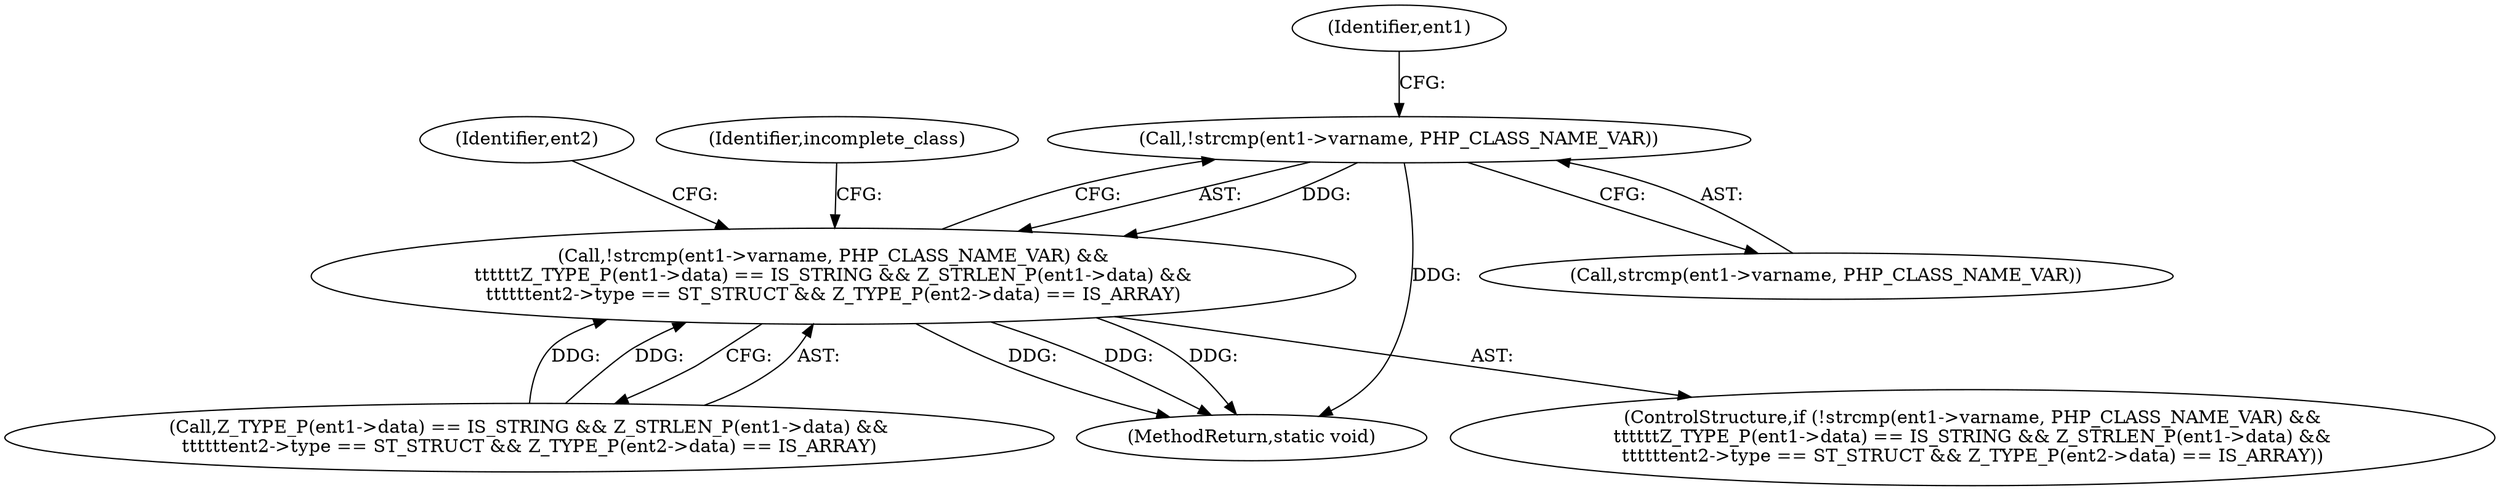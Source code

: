 digraph "0_php-src_6045de69c7dedcba3eadf7c4bba424b19c81d00d_0@API" {
"1000351" [label="(Call,!strcmp(ent1->varname, PHP_CLASS_NAME_VAR))"];
"1000350" [label="(Call,!strcmp(ent1->varname, PHP_CLASS_NAME_VAR) &&\n\t\t\t\t\t\tZ_TYPE_P(ent1->data) == IS_STRING && Z_STRLEN_P(ent1->data) &&\n\t\t\t\t\t\tent2->type == ST_STRUCT && Z_TYPE_P(ent2->data) == IS_ARRAY)"];
"1000352" [label="(Call,strcmp(ent1->varname, PHP_CLASS_NAME_VAR))"];
"1000357" [label="(Call,Z_TYPE_P(ent1->data) == IS_STRING && Z_STRLEN_P(ent1->data) &&\n\t\t\t\t\t\tent2->type == ST_STRUCT && Z_TYPE_P(ent2->data) == IS_ARRAY)"];
"1000350" [label="(Call,!strcmp(ent1->varname, PHP_CLASS_NAME_VAR) &&\n\t\t\t\t\t\tZ_TYPE_P(ent1->data) == IS_STRING && Z_STRLEN_P(ent1->data) &&\n\t\t\t\t\t\tent2->type == ST_STRUCT && Z_TYPE_P(ent2->data) == IS_ARRAY)"];
"1000361" [label="(Identifier,ent1)"];
"1000485" [label="(Identifier,ent2)"];
"1000384" [label="(Identifier,incomplete_class)"];
"1000351" [label="(Call,!strcmp(ent1->varname, PHP_CLASS_NAME_VAR))"];
"1000603" [label="(MethodReturn,static void)"];
"1000349" [label="(ControlStructure,if (!strcmp(ent1->varname, PHP_CLASS_NAME_VAR) &&\n\t\t\t\t\t\tZ_TYPE_P(ent1->data) == IS_STRING && Z_STRLEN_P(ent1->data) &&\n\t\t\t\t\t\tent2->type == ST_STRUCT && Z_TYPE_P(ent2->data) == IS_ARRAY))"];
"1000351" -> "1000350"  [label="AST: "];
"1000351" -> "1000352"  [label="CFG: "];
"1000352" -> "1000351"  [label="AST: "];
"1000361" -> "1000351"  [label="CFG: "];
"1000350" -> "1000351"  [label="CFG: "];
"1000351" -> "1000603"  [label="DDG: "];
"1000351" -> "1000350"  [label="DDG: "];
"1000350" -> "1000349"  [label="AST: "];
"1000350" -> "1000357"  [label="CFG: "];
"1000357" -> "1000350"  [label="AST: "];
"1000384" -> "1000350"  [label="CFG: "];
"1000485" -> "1000350"  [label="CFG: "];
"1000350" -> "1000603"  [label="DDG: "];
"1000350" -> "1000603"  [label="DDG: "];
"1000350" -> "1000603"  [label="DDG: "];
"1000357" -> "1000350"  [label="DDG: "];
"1000357" -> "1000350"  [label="DDG: "];
}
